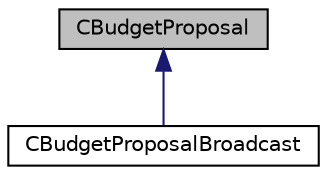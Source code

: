 digraph "CBudgetProposal"
{
 // LATEX_PDF_SIZE
  edge [fontname="Helvetica",fontsize="10",labelfontname="Helvetica",labelfontsize="10"];
  node [fontname="Helvetica",fontsize="10",shape=record];
  Node0 [label="CBudgetProposal",height=0.2,width=0.4,color="black", fillcolor="grey75", style="filled", fontcolor="black",tooltip=" "];
  Node0 -> Node1 [dir="back",color="midnightblue",fontsize="10",style="solid",fontname="Helvetica"];
  Node1 [label="CBudgetProposalBroadcast",height=0.2,width=0.4,color="black", fillcolor="white", style="filled",URL="$class_c_budget_proposal_broadcast.html",tooltip=" "];
}
